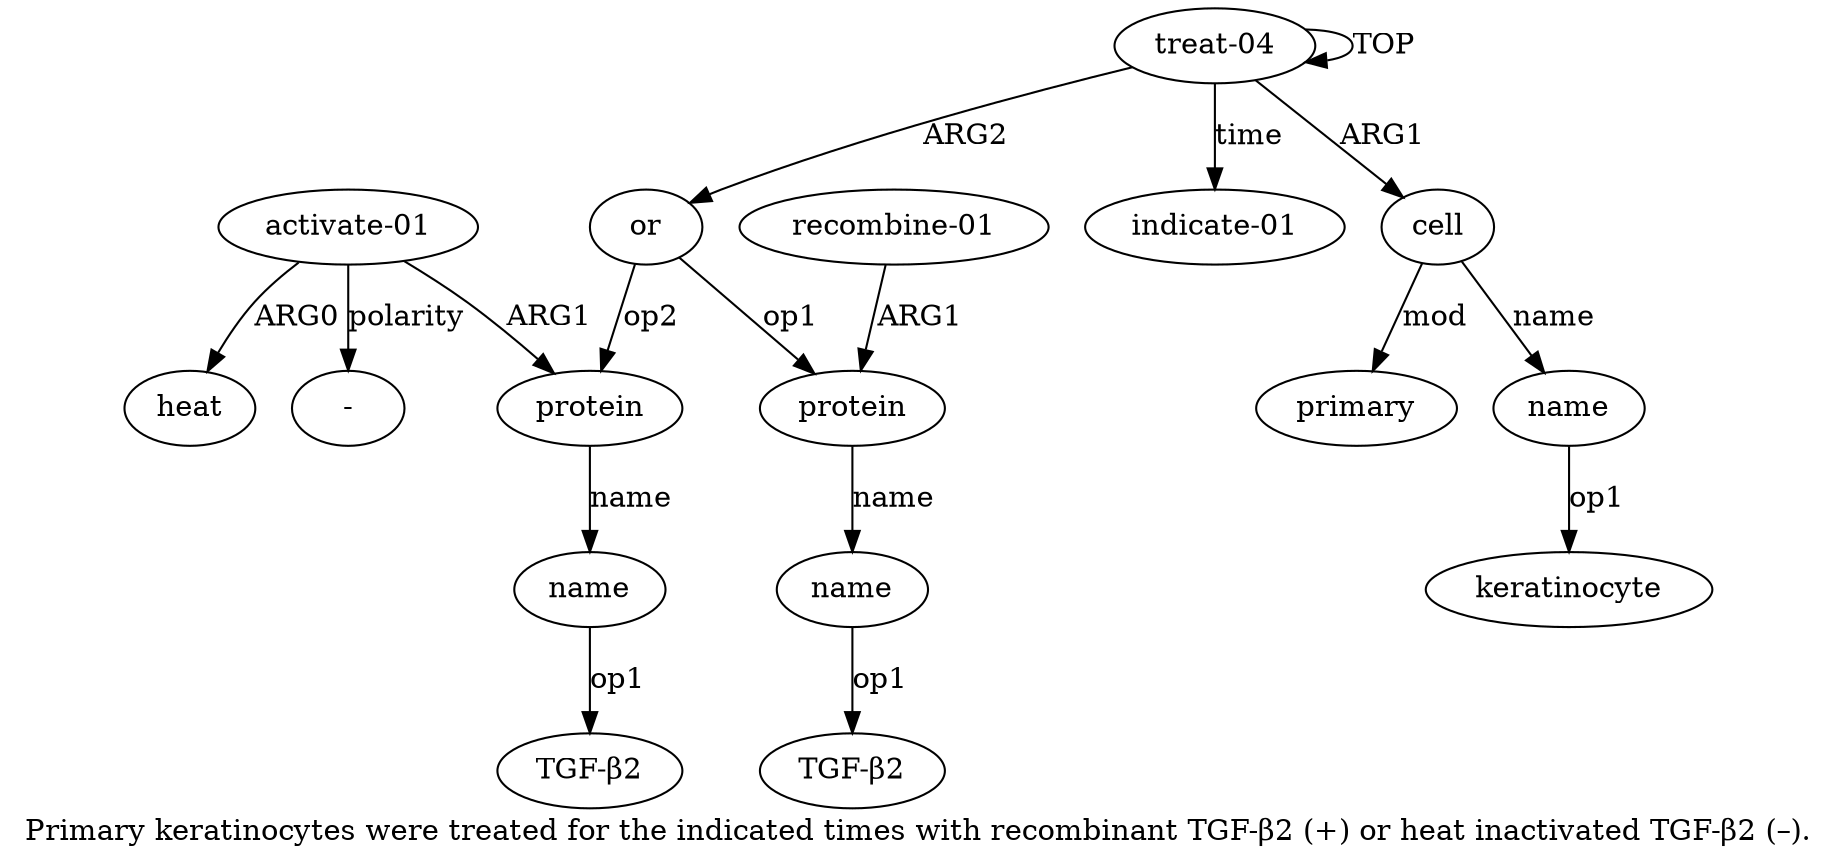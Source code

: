 digraph  {
	graph [label="Primary keratinocytes were treated for the indicated times with recombinant TGF-β2 (+) or heat inactivated TGF-β2 (–)."];
	node [label="\N"];
	"a9 TGF-β2"	 [color=black,
		gold_ind=-1,
		gold_label="TGF-β2",
		label="TGF-β2",
		test_ind=-1,
		test_label="TGF-β2"];
	a11	 [color=black,
		gold_ind=11,
		gold_label=heat,
		label=heat,
		test_ind=11,
		test_label=heat];
	a10	 [color=black,
		gold_ind=10,
		gold_label="activate-01",
		label="activate-01",
		test_ind=10,
		test_label="activate-01"];
	a10 -> a11 [key=0,
	color=black,
	gold_label=ARG0,
	label=ARG0,
	test_label=ARG0];
a8 [color=black,
	gold_ind=8,
	gold_label=protein,
	label=protein,
	test_ind=8,
	test_label=protein];
a10 -> a8 [key=0,
color=black,
gold_label=ARG1,
label=ARG1,
test_label=ARG1];
"a10 -" [color=black,
gold_ind=-1,
gold_label="-",
label="-",
test_ind=-1,
test_label="-"];
a10 -> "a10 -" [key=0,
color=black,
gold_label=polarity,
label=polarity,
test_label=polarity];
a12 [color=black,
gold_ind=12,
gold_label="indicate-01",
label="indicate-01",
test_ind=12,
test_label="indicate-01"];
"a2 keratinocyte" [color=black,
gold_ind=-1,
gold_label=keratinocyte,
label=keratinocyte,
test_ind=-1,
test_label=keratinocyte];
"a6 TGF-β2" [color=black,
gold_ind=-1,
gold_label="TGF-β2",
label="TGF-β2",
test_ind=-1,
test_label="TGF-β2"];
a1 [color=black,
gold_ind=1,
gold_label=cell,
label=cell,
test_ind=1,
test_label=cell];
a3 [color=black,
gold_ind=3,
gold_label=primary,
label=primary,
test_ind=3,
test_label=primary];
a1 -> a3 [key=0,
color=black,
gold_label=mod,
label=mod,
test_label=mod];
a2 [color=black,
gold_ind=2,
gold_label=name,
label=name,
test_ind=2,
test_label=name];
a1 -> a2 [key=0,
color=black,
gold_label=name,
label=name,
test_label=name];
a0 [color=black,
gold_ind=0,
gold_label="treat-04",
label="treat-04",
test_ind=0,
test_label="treat-04"];
a0 -> a12 [key=0,
color=black,
gold_label=time,
label=time,
test_label=time];
a0 -> a1 [key=0,
color=black,
gold_label=ARG1,
label=ARG1,
test_label=ARG1];
a0 -> a0 [key=0,
color=black,
gold_label=TOP,
label=TOP,
test_label=TOP];
a4 [color=black,
gold_ind=4,
gold_label=or,
label=or,
test_ind=4,
test_label=or];
a0 -> a4 [key=0,
color=black,
gold_label=ARG2,
label=ARG2,
test_label=ARG2];
a2 -> "a2 keratinocyte" [key=0,
color=black,
gold_label=op1,
label=op1,
test_label=op1];
a5 [color=black,
gold_ind=5,
gold_label=protein,
label=protein,
test_ind=5,
test_label=protein];
a6 [color=black,
gold_ind=6,
gold_label=name,
label=name,
test_ind=6,
test_label=name];
a5 -> a6 [key=0,
color=black,
gold_label=name,
label=name,
test_label=name];
a4 -> a5 [key=0,
color=black,
gold_label=op1,
label=op1,
test_label=op1];
a4 -> a8 [key=0,
color=black,
gold_label=op2,
label=op2,
test_label=op2];
a7 [color=black,
gold_ind=7,
gold_label="recombine-01",
label="recombine-01",
test_ind=7,
test_label="recombine-01"];
a7 -> a5 [key=0,
color=black,
gold_label=ARG1,
label=ARG1,
test_label=ARG1];
a6 -> "a6 TGF-β2" [key=0,
color=black,
gold_label=op1,
label=op1,
test_label=op1];
a9 [color=black,
gold_ind=9,
gold_label=name,
label=name,
test_ind=9,
test_label=name];
a9 -> "a9 TGF-β2" [key=0,
color=black,
gold_label=op1,
label=op1,
test_label=op1];
a8 -> a9 [key=0,
color=black,
gold_label=name,
label=name,
test_label=name];
}
